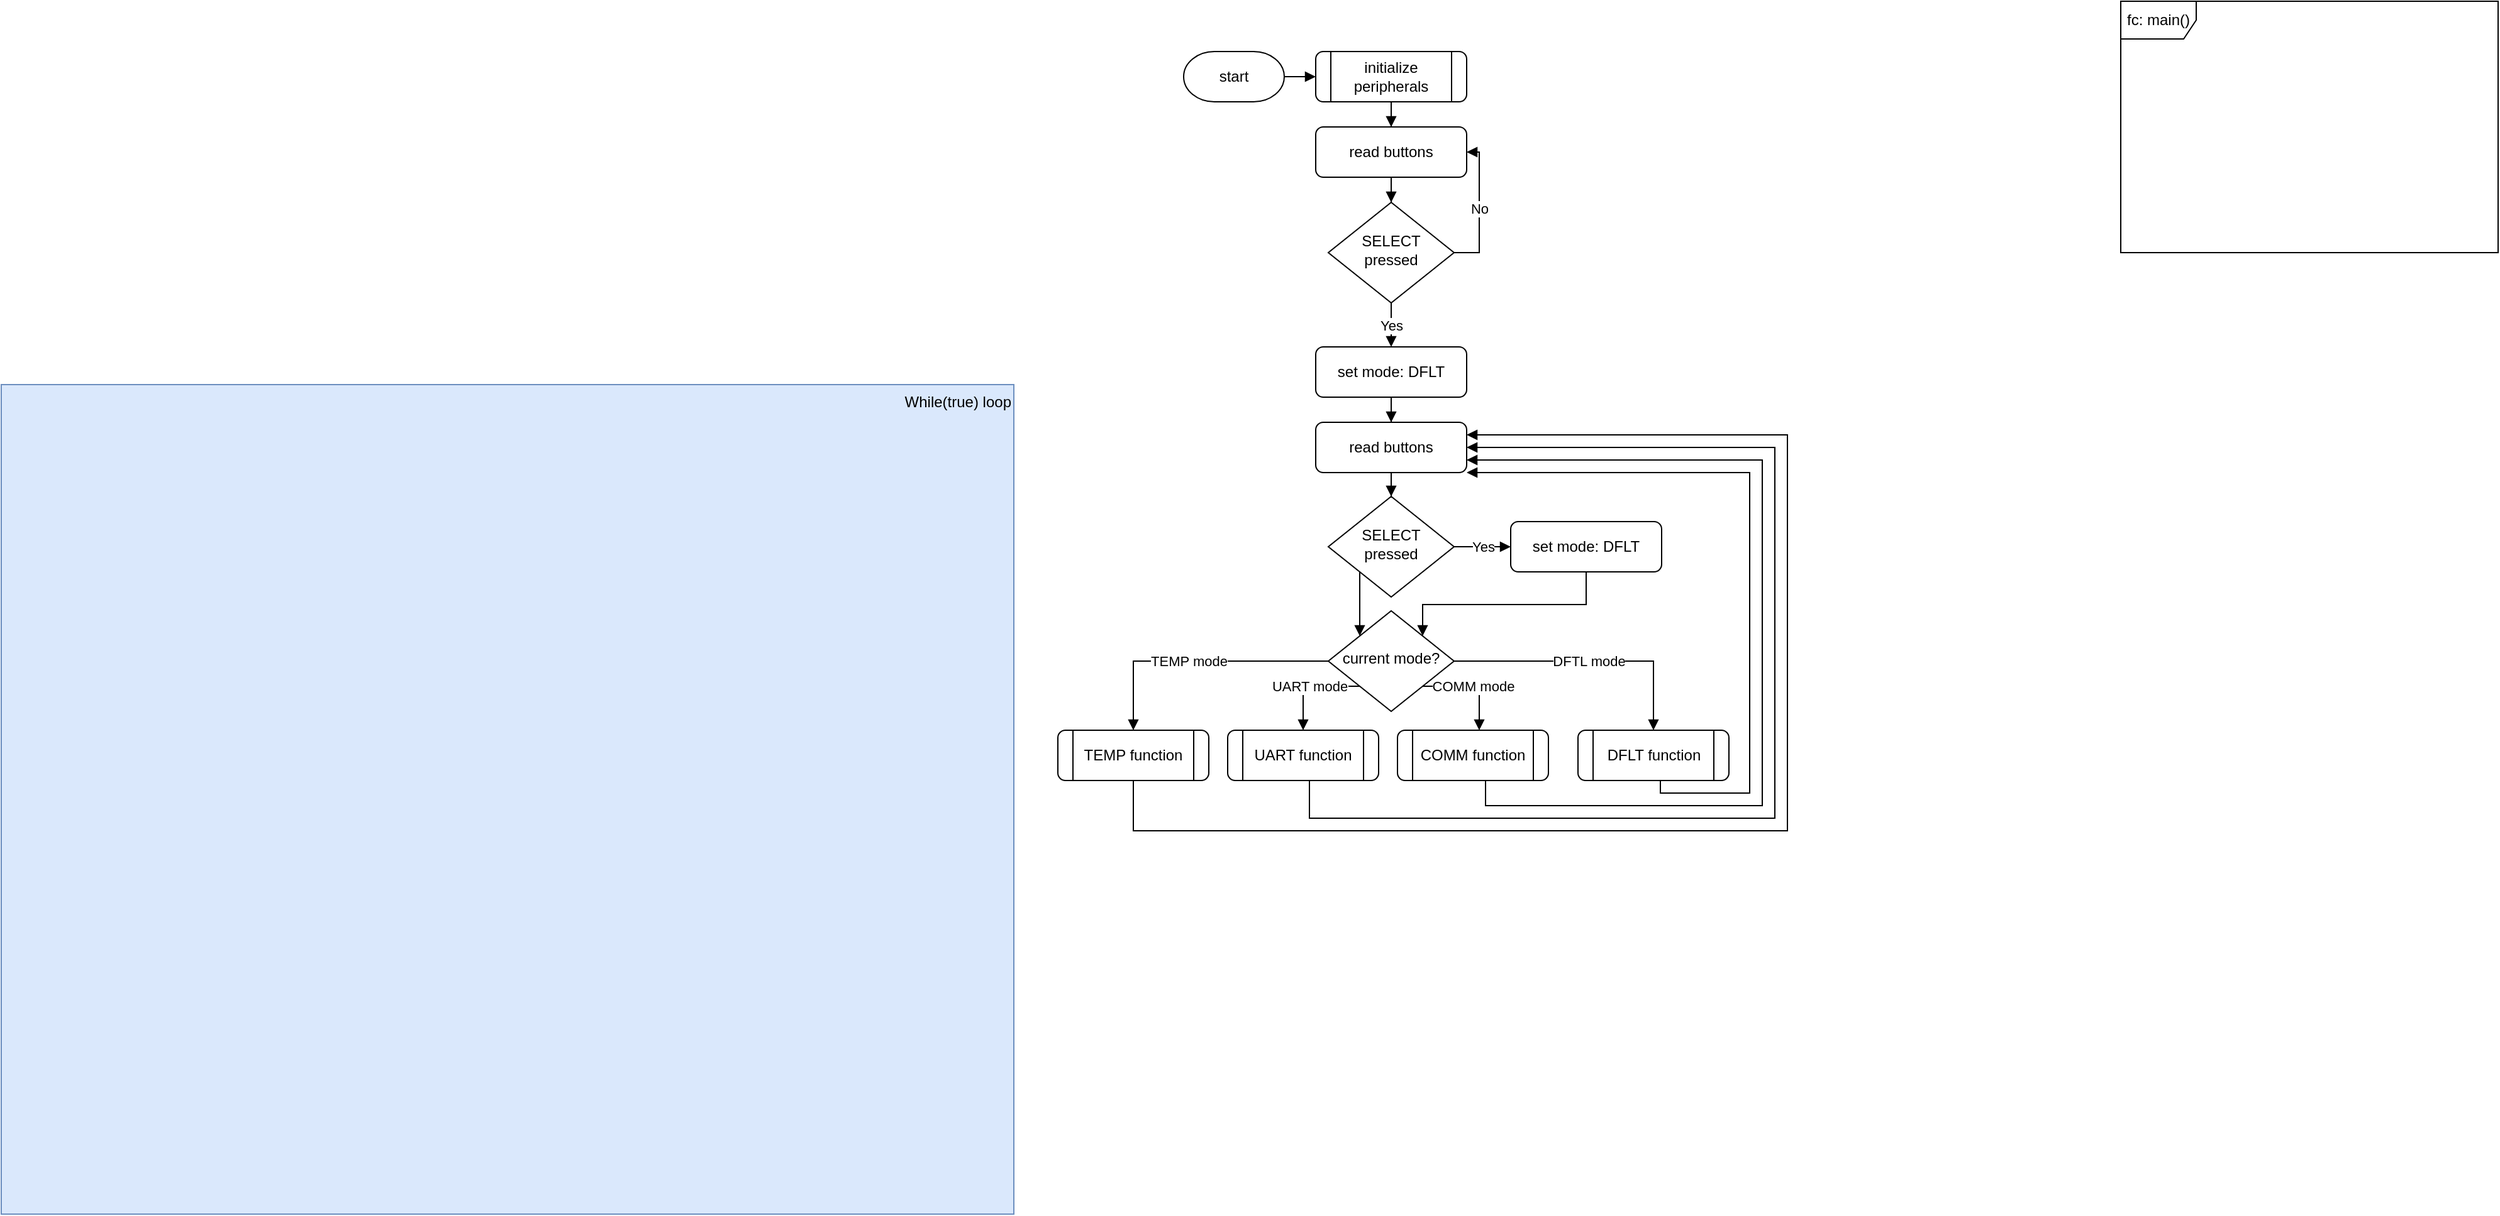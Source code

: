 <mxfile version="15.9.6" type="github">
  <diagram id="C5RBs43oDa-KdzZeNtuy" name="Page-1">
    <mxGraphModel dx="3338" dy="937" grid="1" gridSize="5" guides="1" tooltips="1" connect="1" arrows="1" fold="1" page="1" pageScale="1" pageWidth="827" pageHeight="1169" math="0" shadow="0">
      <root>
        <mxCell id="WIyWlLk6GJQsqaUBKTNV-0" />
        <mxCell id="WIyWlLk6GJQsqaUBKTNV-1" parent="WIyWlLk6GJQsqaUBKTNV-0" />
        <mxCell id="YniH6koMhNtSsVA_IZqB-26" value="While(true) loop" style="whiteSpace=wrap;html=1;rounded=0;sketch=0;strokeWidth=1;fillColor=#dae8fc;strokeColor=#6c8ebf;align=right;verticalAlign=top;" vertex="1" parent="WIyWlLk6GJQsqaUBKTNV-1">
          <mxGeometry x="-885" y="315" width="805" height="660" as="geometry" />
        </mxCell>
        <mxCell id="YniH6koMhNtSsVA_IZqB-6" style="edgeStyle=orthogonalEdgeStyle;rounded=0;orthogonalLoop=1;jettySize=auto;html=1;entryX=0.5;entryY=0;entryDx=0;entryDy=0;endArrow=block;endFill=1;" edge="1" parent="WIyWlLk6GJQsqaUBKTNV-1" source="YniH6koMhNtSsVA_IZqB-43" target="YniH6koMhNtSsVA_IZqB-29">
          <mxGeometry relative="1" as="geometry">
            <mxPoint x="220.0" y="90" as="sourcePoint" />
          </mxGeometry>
        </mxCell>
        <mxCell id="YniH6koMhNtSsVA_IZqB-10" value="Yes" style="edgeStyle=orthogonalEdgeStyle;rounded=0;orthogonalLoop=1;jettySize=auto;html=1;endArrow=block;endFill=1;" edge="1" parent="WIyWlLk6GJQsqaUBKTNV-1" source="WIyWlLk6GJQsqaUBKTNV-6" target="WIyWlLk6GJQsqaUBKTNV-7">
          <mxGeometry relative="1" as="geometry" />
        </mxCell>
        <mxCell id="WIyWlLk6GJQsqaUBKTNV-6" value="SELECT pressed" style="rhombus;whiteSpace=wrap;html=1;shadow=0;fontFamily=Helvetica;fontSize=12;align=center;strokeWidth=1;spacing=6;spacingTop=-4;" parent="WIyWlLk6GJQsqaUBKTNV-1" vertex="1">
          <mxGeometry x="170" y="170" width="100" height="80" as="geometry" />
        </mxCell>
        <mxCell id="YniH6koMhNtSsVA_IZqB-16" style="edgeStyle=orthogonalEdgeStyle;rounded=0;orthogonalLoop=1;jettySize=auto;html=1;entryX=0.5;entryY=0;entryDx=0;entryDy=0;endArrow=block;endFill=1;" edge="1" parent="WIyWlLk6GJQsqaUBKTNV-1" source="WIyWlLk6GJQsqaUBKTNV-7" target="YniH6koMhNtSsVA_IZqB-28">
          <mxGeometry relative="1" as="geometry" />
        </mxCell>
        <mxCell id="WIyWlLk6GJQsqaUBKTNV-7" value="set mode: DFLT" style="rounded=1;whiteSpace=wrap;html=1;fontSize=12;glass=0;strokeWidth=1;shadow=0;" parent="WIyWlLk6GJQsqaUBKTNV-1" vertex="1">
          <mxGeometry x="160" y="285" width="120" height="40" as="geometry" />
        </mxCell>
        <mxCell id="YniH6koMhNtSsVA_IZqB-12" style="edgeStyle=orthogonalEdgeStyle;rounded=0;orthogonalLoop=1;jettySize=auto;html=1;endArrow=block;endFill=1;exitX=0;exitY=0.5;exitDx=0;exitDy=0;" edge="1" parent="WIyWlLk6GJQsqaUBKTNV-1" source="WIyWlLk6GJQsqaUBKTNV-10" target="YniH6koMhNtSsVA_IZqB-19">
          <mxGeometry relative="1" as="geometry">
            <mxPoint x="44.284" y="674" as="targetPoint" />
          </mxGeometry>
        </mxCell>
        <mxCell id="YniH6koMhNtSsVA_IZqB-17" value="TEMP mode" style="edgeLabel;html=1;align=center;verticalAlign=middle;resizable=0;points=[];" vertex="1" connectable="0" parent="YniH6koMhNtSsVA_IZqB-12">
          <mxGeometry x="0.063" relative="1" as="geometry">
            <mxPoint as="offset" />
          </mxGeometry>
        </mxCell>
        <mxCell id="YniH6koMhNtSsVA_IZqB-13" value="UART mode" style="edgeStyle=orthogonalEdgeStyle;rounded=0;orthogonalLoop=1;jettySize=auto;html=1;endArrow=block;endFill=1;exitX=0;exitY=1;exitDx=0;exitDy=0;" edge="1" parent="WIyWlLk6GJQsqaUBKTNV-1" source="WIyWlLk6GJQsqaUBKTNV-10" target="YniH6koMhNtSsVA_IZqB-20">
          <mxGeometry relative="1" as="geometry">
            <mxPoint x="139.25" y="739" as="targetPoint" />
            <Array as="points">
              <mxPoint x="150" y="555" />
            </Array>
          </mxGeometry>
        </mxCell>
        <mxCell id="YniH6koMhNtSsVA_IZqB-14" value="COMM mode" style="edgeStyle=orthogonalEdgeStyle;rounded=0;orthogonalLoop=1;jettySize=auto;html=1;endArrow=block;endFill=1;exitX=1;exitY=1;exitDx=0;exitDy=0;" edge="1" parent="WIyWlLk6GJQsqaUBKTNV-1" source="WIyWlLk6GJQsqaUBKTNV-10" target="YniH6koMhNtSsVA_IZqB-21">
          <mxGeometry relative="1" as="geometry">
            <mxPoint x="314.25" y="739" as="targetPoint" />
            <Array as="points">
              <mxPoint x="290" y="555" />
            </Array>
          </mxGeometry>
        </mxCell>
        <mxCell id="YniH6koMhNtSsVA_IZqB-15" value="DFTL mode" style="edgeStyle=orthogonalEdgeStyle;rounded=0;orthogonalLoop=1;jettySize=auto;html=1;endArrow=block;endFill=1;exitX=1;exitY=0.5;exitDx=0;exitDy=0;" edge="1" parent="WIyWlLk6GJQsqaUBKTNV-1" source="WIyWlLk6GJQsqaUBKTNV-10" target="YniH6koMhNtSsVA_IZqB-22">
          <mxGeometry relative="1" as="geometry">
            <mxPoint x="294.25" y="654" as="sourcePoint" />
            <mxPoint x="434.25" y="674" as="targetPoint" />
          </mxGeometry>
        </mxCell>
        <mxCell id="WIyWlLk6GJQsqaUBKTNV-10" value="current mode?" style="rhombus;whiteSpace=wrap;html=1;shadow=0;fontFamily=Helvetica;fontSize=12;align=center;strokeWidth=1;spacing=6;spacingTop=-4;" parent="WIyWlLk6GJQsqaUBKTNV-1" vertex="1">
          <mxGeometry x="170" y="495" width="100" height="80" as="geometry" />
        </mxCell>
        <mxCell id="YniH6koMhNtSsVA_IZqB-0" value="fc: main()" style="shape=umlFrame;whiteSpace=wrap;html=1;" vertex="1" parent="WIyWlLk6GJQsqaUBKTNV-1">
          <mxGeometry x="800" y="10" width="300" height="200" as="geometry" />
        </mxCell>
        <mxCell id="YniH6koMhNtSsVA_IZqB-5" style="edgeStyle=orthogonalEdgeStyle;rounded=0;orthogonalLoop=1;jettySize=auto;html=1;endArrow=block;endFill=1;" edge="1" parent="WIyWlLk6GJQsqaUBKTNV-1" source="YniH6koMhNtSsVA_IZqB-23" target="YniH6koMhNtSsVA_IZqB-43">
          <mxGeometry relative="1" as="geometry">
            <mxPoint x="90" y="45" as="sourcePoint" />
            <mxPoint x="160.0" y="70.0" as="targetPoint" />
          </mxGeometry>
        </mxCell>
        <mxCell id="YniH6koMhNtSsVA_IZqB-9" value="No" style="edgeStyle=orthogonalEdgeStyle;rounded=0;orthogonalLoop=1;jettySize=auto;html=1;exitX=1;exitY=0.5;exitDx=0;exitDy=0;entryX=1;entryY=0.5;entryDx=0;entryDy=0;endArrow=block;endFill=1;" edge="1" parent="WIyWlLk6GJQsqaUBKTNV-1" source="WIyWlLk6GJQsqaUBKTNV-6" target="YniH6koMhNtSsVA_IZqB-29">
          <mxGeometry relative="1" as="geometry" />
        </mxCell>
        <mxCell id="YniH6koMhNtSsVA_IZqB-37" style="edgeStyle=orthogonalEdgeStyle;rounded=0;orthogonalLoop=1;jettySize=auto;html=1;endArrow=block;endFill=1;exitX=0.5;exitY=1;exitDx=0;exitDy=0;entryX=1;entryY=0.25;entryDx=0;entryDy=0;" edge="1" parent="WIyWlLk6GJQsqaUBKTNV-1" source="YniH6koMhNtSsVA_IZqB-19" target="YniH6koMhNtSsVA_IZqB-28">
          <mxGeometry relative="1" as="geometry">
            <mxPoint x="345" y="420" as="targetPoint" />
            <Array as="points">
              <mxPoint x="15" y="670" />
              <mxPoint x="535" y="670" />
              <mxPoint x="535" y="355" />
            </Array>
          </mxGeometry>
        </mxCell>
        <mxCell id="YniH6koMhNtSsVA_IZqB-19" value="TEMP function" style="shape=process;whiteSpace=wrap;html=1;backgroundOutline=1;rounded=1;sketch=0;strokeWidth=1;" vertex="1" parent="WIyWlLk6GJQsqaUBKTNV-1">
          <mxGeometry x="-45" y="590" width="120" height="40" as="geometry" />
        </mxCell>
        <mxCell id="YniH6koMhNtSsVA_IZqB-38" style="edgeStyle=orthogonalEdgeStyle;rounded=0;orthogonalLoop=1;jettySize=auto;html=1;exitX=0.5;exitY=1;exitDx=0;exitDy=0;endArrow=block;endFill=1;entryX=1;entryY=0.5;entryDx=0;entryDy=0;" edge="1" parent="WIyWlLk6GJQsqaUBKTNV-1" source="YniH6koMhNtSsVA_IZqB-20" target="YniH6koMhNtSsVA_IZqB-28">
          <mxGeometry relative="1" as="geometry">
            <mxPoint x="365" y="405" as="targetPoint" />
            <Array as="points">
              <mxPoint x="155" y="630" />
              <mxPoint x="155" y="660" />
              <mxPoint x="525" y="660" />
              <mxPoint x="525" y="365" />
            </Array>
          </mxGeometry>
        </mxCell>
        <mxCell id="YniH6koMhNtSsVA_IZqB-20" value="UART function" style="shape=process;whiteSpace=wrap;html=1;backgroundOutline=1;rounded=1;sketch=0;strokeWidth=1;" vertex="1" parent="WIyWlLk6GJQsqaUBKTNV-1">
          <mxGeometry x="90" y="590" width="120" height="40" as="geometry" />
        </mxCell>
        <mxCell id="YniH6koMhNtSsVA_IZqB-39" style="edgeStyle=orthogonalEdgeStyle;rounded=0;orthogonalLoop=1;jettySize=auto;html=1;exitX=0.5;exitY=1;exitDx=0;exitDy=0;endArrow=block;endFill=1;entryX=1;entryY=0.75;entryDx=0;entryDy=0;" edge="1" parent="WIyWlLk6GJQsqaUBKTNV-1" source="YniH6koMhNtSsVA_IZqB-21" target="YniH6koMhNtSsVA_IZqB-28">
          <mxGeometry relative="1" as="geometry">
            <mxPoint x="500" y="430" as="targetPoint" />
            <Array as="points">
              <mxPoint x="295" y="630" />
              <mxPoint x="295" y="650" />
              <mxPoint x="515" y="650" />
              <mxPoint x="515" y="375" />
            </Array>
          </mxGeometry>
        </mxCell>
        <mxCell id="YniH6koMhNtSsVA_IZqB-21" value="COMM function" style="shape=process;whiteSpace=wrap;html=1;backgroundOutline=1;rounded=1;sketch=0;strokeWidth=1;" vertex="1" parent="WIyWlLk6GJQsqaUBKTNV-1">
          <mxGeometry x="225" y="590" width="120" height="40" as="geometry" />
        </mxCell>
        <mxCell id="YniH6koMhNtSsVA_IZqB-40" style="edgeStyle=orthogonalEdgeStyle;rounded=0;orthogonalLoop=1;jettySize=auto;html=1;exitX=0.5;exitY=1;exitDx=0;exitDy=0;endArrow=block;endFill=1;entryX=1;entryY=1;entryDx=0;entryDy=0;" edge="1" parent="WIyWlLk6GJQsqaUBKTNV-1" source="YniH6koMhNtSsVA_IZqB-22" target="YniH6koMhNtSsVA_IZqB-28">
          <mxGeometry relative="1" as="geometry">
            <mxPoint x="400" y="410" as="targetPoint" />
            <Array as="points">
              <mxPoint x="434" y="630" />
              <mxPoint x="434" y="640" />
              <mxPoint x="505" y="640" />
              <mxPoint x="505" y="385" />
            </Array>
          </mxGeometry>
        </mxCell>
        <mxCell id="YniH6koMhNtSsVA_IZqB-22" value="DFLT function" style="shape=process;whiteSpace=wrap;html=1;backgroundOutline=1;rounded=1;sketch=0;strokeWidth=1;" vertex="1" parent="WIyWlLk6GJQsqaUBKTNV-1">
          <mxGeometry x="368.5" y="590" width="120" height="40" as="geometry" />
        </mxCell>
        <mxCell id="YniH6koMhNtSsVA_IZqB-23" value="start" style="strokeWidth=1;html=1;shape=mxgraph.flowchart.terminator;whiteSpace=wrap;rounded=1;sketch=0;" vertex="1" parent="WIyWlLk6GJQsqaUBKTNV-1">
          <mxGeometry x="55" y="50" width="80" height="40" as="geometry" />
        </mxCell>
        <mxCell id="YniH6koMhNtSsVA_IZqB-33" value="Yes" style="edgeStyle=orthogonalEdgeStyle;rounded=0;orthogonalLoop=1;jettySize=auto;html=1;endArrow=block;endFill=1;exitX=1;exitY=0.5;exitDx=0;exitDy=0;" edge="1" parent="WIyWlLk6GJQsqaUBKTNV-1" source="YniH6koMhNtSsVA_IZqB-27" target="YniH6koMhNtSsVA_IZqB-31">
          <mxGeometry relative="1" as="geometry" />
        </mxCell>
        <mxCell id="YniH6koMhNtSsVA_IZqB-41" style="edgeStyle=orthogonalEdgeStyle;rounded=0;orthogonalLoop=1;jettySize=auto;html=1;exitX=0;exitY=1;exitDx=0;exitDy=0;entryX=0;entryY=0;entryDx=0;entryDy=0;endArrow=block;endFill=1;" edge="1" parent="WIyWlLk6GJQsqaUBKTNV-1" source="YniH6koMhNtSsVA_IZqB-27" target="WIyWlLk6GJQsqaUBKTNV-10">
          <mxGeometry relative="1" as="geometry" />
        </mxCell>
        <mxCell id="YniH6koMhNtSsVA_IZqB-27" value="SELECT pressed" style="rhombus;whiteSpace=wrap;html=1;shadow=0;fontFamily=Helvetica;fontSize=12;align=center;strokeWidth=1;spacing=6;spacingTop=-4;" vertex="1" parent="WIyWlLk6GJQsqaUBKTNV-1">
          <mxGeometry x="170" y="404" width="100" height="80" as="geometry" />
        </mxCell>
        <mxCell id="YniH6koMhNtSsVA_IZqB-32" style="edgeStyle=orthogonalEdgeStyle;rounded=0;orthogonalLoop=1;jettySize=auto;html=1;endArrow=block;endFill=1;" edge="1" parent="WIyWlLk6GJQsqaUBKTNV-1" source="YniH6koMhNtSsVA_IZqB-28" target="YniH6koMhNtSsVA_IZqB-27">
          <mxGeometry relative="1" as="geometry" />
        </mxCell>
        <mxCell id="YniH6koMhNtSsVA_IZqB-28" value="read buttons" style="rounded=1;whiteSpace=wrap;html=1;fontSize=12;glass=0;strokeWidth=1;shadow=0;" vertex="1" parent="WIyWlLk6GJQsqaUBKTNV-1">
          <mxGeometry x="160" y="345" width="120" height="40" as="geometry" />
        </mxCell>
        <mxCell id="YniH6koMhNtSsVA_IZqB-30" style="edgeStyle=orthogonalEdgeStyle;rounded=0;orthogonalLoop=1;jettySize=auto;html=1;endArrow=block;endFill=1;" edge="1" parent="WIyWlLk6GJQsqaUBKTNV-1" source="YniH6koMhNtSsVA_IZqB-29" target="WIyWlLk6GJQsqaUBKTNV-6">
          <mxGeometry relative="1" as="geometry" />
        </mxCell>
        <mxCell id="YniH6koMhNtSsVA_IZqB-29" value="read buttons" style="rounded=1;whiteSpace=wrap;html=1;fontSize=12;glass=0;strokeWidth=1;shadow=0;" vertex="1" parent="WIyWlLk6GJQsqaUBKTNV-1">
          <mxGeometry x="160" y="110" width="120" height="40" as="geometry" />
        </mxCell>
        <mxCell id="YniH6koMhNtSsVA_IZqB-42" style="edgeStyle=orthogonalEdgeStyle;rounded=0;orthogonalLoop=1;jettySize=auto;html=1;entryX=1;entryY=0;entryDx=0;entryDy=0;endArrow=block;endFill=1;" edge="1" parent="WIyWlLk6GJQsqaUBKTNV-1" source="YniH6koMhNtSsVA_IZqB-31" target="WIyWlLk6GJQsqaUBKTNV-10">
          <mxGeometry relative="1" as="geometry">
            <Array as="points">
              <mxPoint x="375" y="490" />
              <mxPoint x="245" y="490" />
            </Array>
          </mxGeometry>
        </mxCell>
        <mxCell id="YniH6koMhNtSsVA_IZqB-31" value="set mode: DFLT" style="rounded=1;whiteSpace=wrap;html=1;fontSize=12;glass=0;strokeWidth=1;shadow=0;" vertex="1" parent="WIyWlLk6GJQsqaUBKTNV-1">
          <mxGeometry x="315" y="424" width="120" height="40" as="geometry" />
        </mxCell>
        <mxCell id="YniH6koMhNtSsVA_IZqB-43" value="initialize peripherals" style="shape=process;whiteSpace=wrap;html=1;backgroundOutline=1;rounded=1;sketch=0;strokeWidth=1;" vertex="1" parent="WIyWlLk6GJQsqaUBKTNV-1">
          <mxGeometry x="160" y="50" width="120" height="40" as="geometry" />
        </mxCell>
      </root>
    </mxGraphModel>
  </diagram>
</mxfile>
